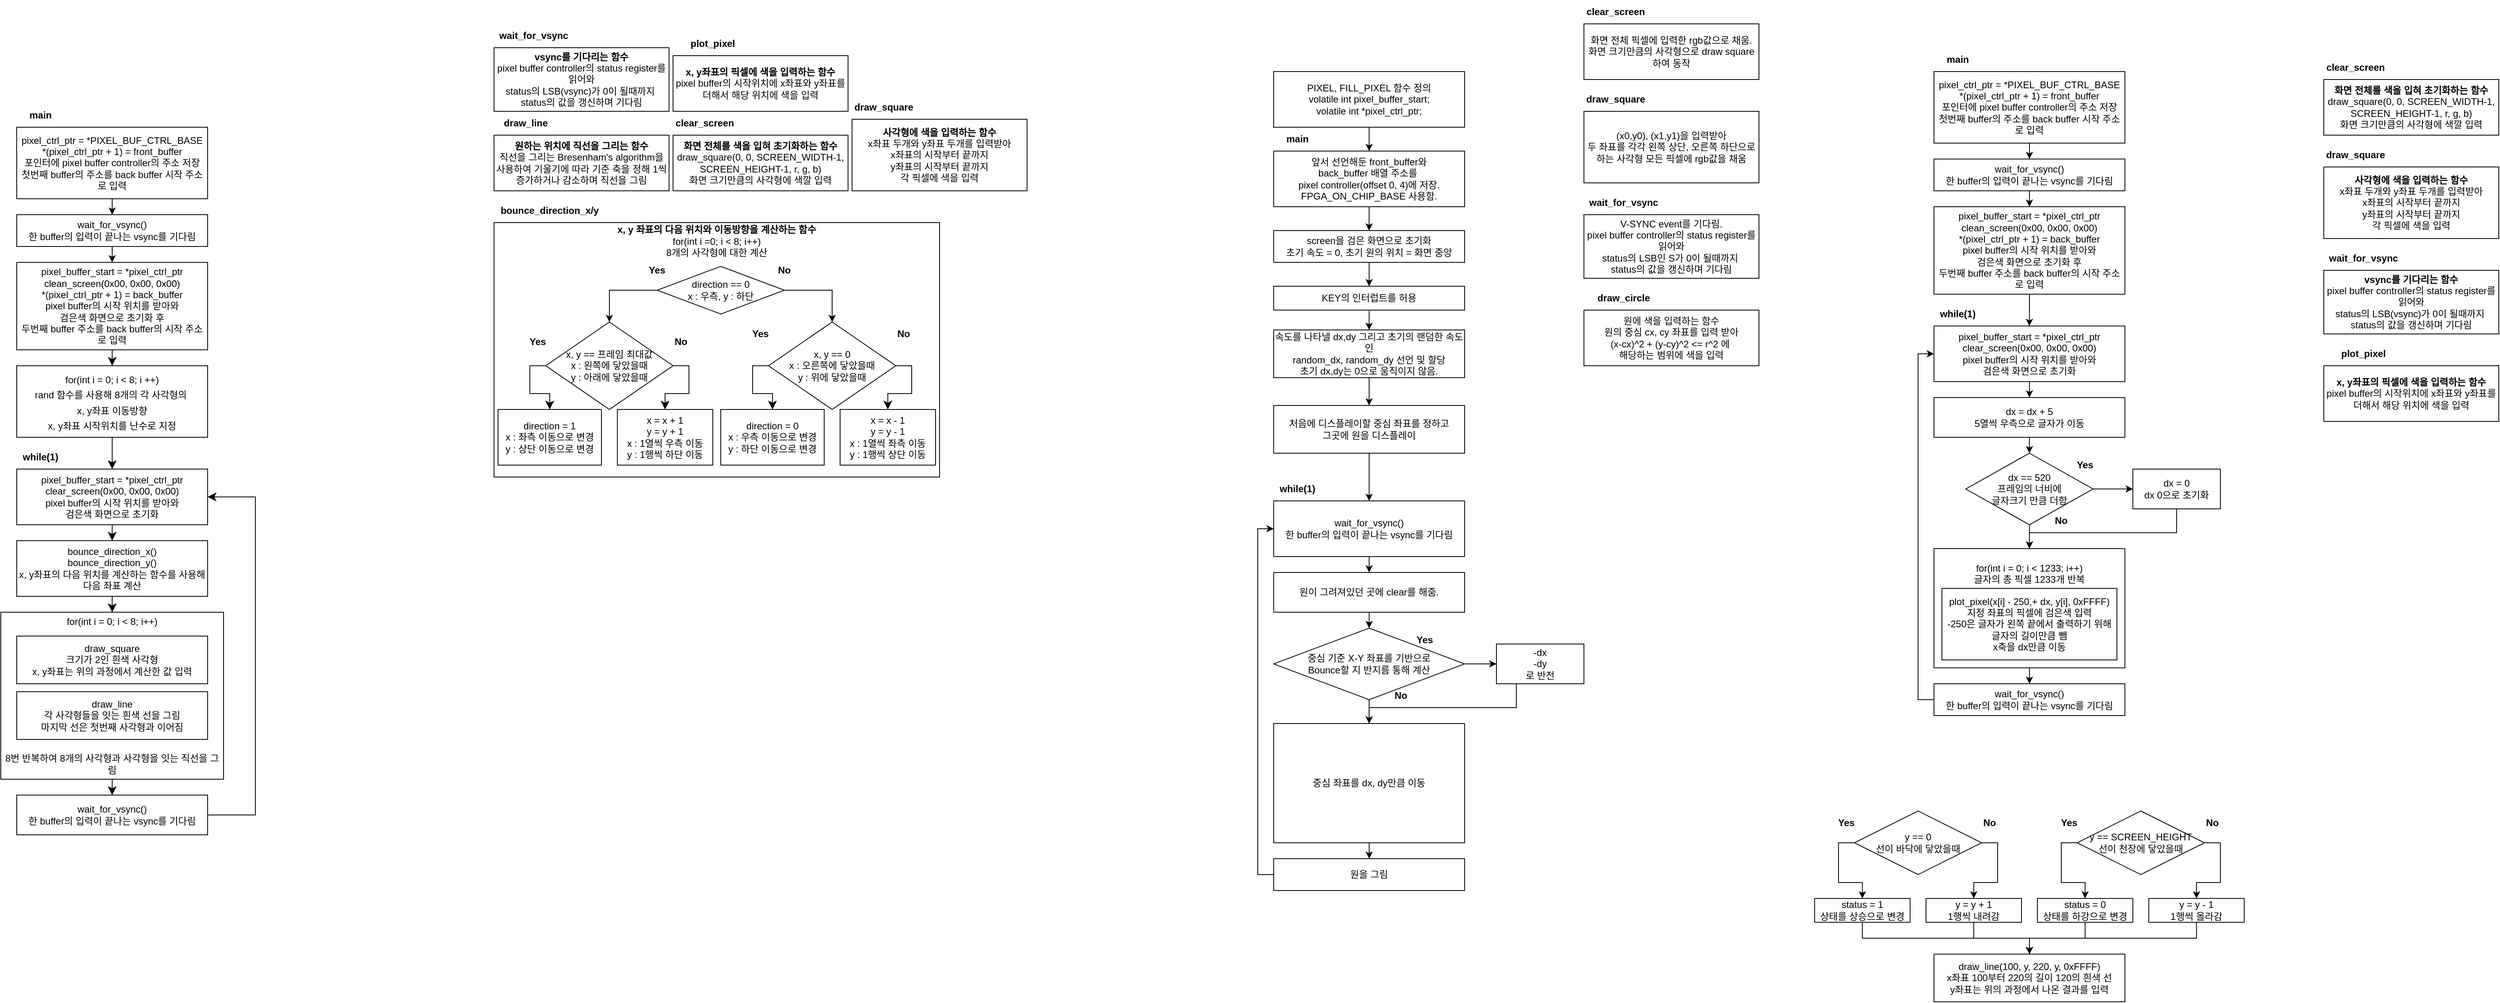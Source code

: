 <mxfile version="24.8.2">
  <diagram name="페이지-1" id="Eq7YuwOW7Tf-VBCsC_Ay">
    <mxGraphModel dx="2759" dy="1718" grid="1" gridSize="10" guides="1" tooltips="1" connect="1" arrows="1" fold="1" page="1" pageScale="1" pageWidth="827" pageHeight="1169" math="0" shadow="0">
      <root>
        <mxCell id="0" />
        <mxCell id="1" parent="0" />
        <mxCell id="tzvYg6URVx5uAKnSjCbO-2" style="edgeStyle=orthogonalEdgeStyle;rounded=0;orthogonalLoop=1;jettySize=auto;html=1;exitX=0.5;exitY=1;exitDx=0;exitDy=0;entryX=0.5;entryY=0;entryDx=0;entryDy=0;" edge="1" parent="1" source="tzvYg6URVx5uAKnSjCbO-3" target="tzvYg6URVx5uAKnSjCbO-6">
          <mxGeometry relative="1" as="geometry" />
        </mxCell>
        <mxCell id="tzvYg6URVx5uAKnSjCbO-3" value="pixel_ctrl_ptr = *PIXEL_BUF_CTRL_BASE&lt;br&gt;*(pixel_ctrl_ptr + 1) = front_buffer&lt;br&gt;포인터에 pixel buffer controller의 주소 저장&lt;br&gt;첫번째 buffer의 주소를 back buffer 시작 주소로 입력" style="rounded=0;whiteSpace=wrap;html=1;" vertex="1" parent="1">
          <mxGeometry x="830" y="80" width="240" height="90" as="geometry" />
        </mxCell>
        <mxCell id="tzvYg6URVx5uAKnSjCbO-4" value="&lt;b&gt;main&lt;/b&gt;" style="text;html=1;strokeColor=none;fillColor=none;align=center;verticalAlign=middle;whiteSpace=wrap;rounded=0;" vertex="1" parent="1">
          <mxGeometry x="830" y="50" width="60" height="30" as="geometry" />
        </mxCell>
        <mxCell id="tzvYg6URVx5uAKnSjCbO-5" style="edgeStyle=orthogonalEdgeStyle;rounded=0;orthogonalLoop=1;jettySize=auto;html=1;exitX=0.5;exitY=1;exitDx=0;exitDy=0;entryX=0.5;entryY=0;entryDx=0;entryDy=0;" edge="1" parent="1" source="tzvYg6URVx5uAKnSjCbO-6" target="tzvYg6URVx5uAKnSjCbO-8">
          <mxGeometry relative="1" as="geometry" />
        </mxCell>
        <mxCell id="tzvYg6URVx5uAKnSjCbO-6" value="wait_for_vsync()&lt;br&gt;한 buffer의 입력이 끝나는 vsync를 기다림" style="rounded=0;whiteSpace=wrap;html=1;" vertex="1" parent="1">
          <mxGeometry x="830" y="190" width="240" height="40" as="geometry" />
        </mxCell>
        <mxCell id="tzvYg6URVx5uAKnSjCbO-7" style="edgeStyle=orthogonalEdgeStyle;rounded=0;orthogonalLoop=1;jettySize=auto;html=1;exitX=0.5;exitY=1;exitDx=0;exitDy=0;entryX=0.5;entryY=0;entryDx=0;entryDy=0;" edge="1" parent="1" source="tzvYg6URVx5uAKnSjCbO-8" target="tzvYg6URVx5uAKnSjCbO-10">
          <mxGeometry relative="1" as="geometry" />
        </mxCell>
        <mxCell id="tzvYg6URVx5uAKnSjCbO-8" value="pixel_buffer_start = *pixel_ctrl_ptr&lt;br&gt;clean_screen(0x00, 0x00, 0x00)&lt;br&gt;*(pixel_ctrl_ptr + 1) = back_buffer&lt;br&gt;pixel buffer의 시작 위치를 받아와&lt;br&gt;검은색 화면으로 초기화 후&lt;br&gt;두번째 buffer 주소를 back buffer의 시작 주소로 입력" style="rounded=0;whiteSpace=wrap;html=1;" vertex="1" parent="1">
          <mxGeometry x="830" y="250" width="240" height="110" as="geometry" />
        </mxCell>
        <mxCell id="tzvYg6URVx5uAKnSjCbO-9" style="edgeStyle=orthogonalEdgeStyle;rounded=0;orthogonalLoop=1;jettySize=auto;html=1;exitX=0.5;exitY=1;exitDx=0;exitDy=0;entryX=0.5;entryY=0;entryDx=0;entryDy=0;" edge="1" parent="1" source="tzvYg6URVx5uAKnSjCbO-10" target="tzvYg6URVx5uAKnSjCbO-37">
          <mxGeometry relative="1" as="geometry" />
        </mxCell>
        <mxCell id="tzvYg6URVx5uAKnSjCbO-10" value="pixel_buffer_start = *pixel_ctrl_ptr&lt;br&gt;clear_screen(0x00, 0x00, 0x00)&lt;br&gt;pixel buffer의 시작 위치를 받아와&lt;br&gt;검은색 화면으로 초기화" style="rounded=0;whiteSpace=wrap;html=1;" vertex="1" parent="1">
          <mxGeometry x="830" y="400" width="240" height="70" as="geometry" />
        </mxCell>
        <mxCell id="tzvYg6URVx5uAKnSjCbO-11" value="&lt;b&gt;while(1)&lt;/b&gt;" style="text;html=1;strokeColor=none;fillColor=none;align=center;verticalAlign=middle;whiteSpace=wrap;rounded=0;" vertex="1" parent="1">
          <mxGeometry x="830" y="370" width="60" height="30" as="geometry" />
        </mxCell>
        <mxCell id="tzvYg6URVx5uAKnSjCbO-12" style="edgeStyle=orthogonalEdgeStyle;rounded=0;orthogonalLoop=1;jettySize=auto;html=1;exitX=0.5;exitY=1;exitDx=0;exitDy=0;entryX=0.5;entryY=0;entryDx=0;entryDy=0;" edge="1" parent="1" source="tzvYg6URVx5uAKnSjCbO-14" target="tzvYg6URVx5uAKnSjCbO-39">
          <mxGeometry relative="1" as="geometry" />
        </mxCell>
        <mxCell id="tzvYg6URVx5uAKnSjCbO-13" style="edgeStyle=orthogonalEdgeStyle;rounded=0;orthogonalLoop=1;jettySize=auto;html=1;exitX=1;exitY=0.5;exitDx=0;exitDy=0;entryX=0;entryY=0.5;entryDx=0;entryDy=0;" edge="1" parent="1" source="tzvYg6URVx5uAKnSjCbO-14" target="tzvYg6URVx5uAKnSjCbO-41">
          <mxGeometry relative="1" as="geometry" />
        </mxCell>
        <mxCell id="tzvYg6URVx5uAKnSjCbO-14" value="dx == 520&lt;br&gt;프레임의 너비에&lt;br&gt;글자크기 만큼 더함" style="rhombus;whiteSpace=wrap;html=1;" vertex="1" parent="1">
          <mxGeometry x="870" y="560" width="160" height="90" as="geometry" />
        </mxCell>
        <mxCell id="tzvYg6URVx5uAKnSjCbO-15" style="edgeStyle=orthogonalEdgeStyle;rounded=0;orthogonalLoop=1;jettySize=auto;html=1;exitX=0;exitY=0.5;exitDx=0;exitDy=0;entryX=0.5;entryY=0;entryDx=0;entryDy=0;" edge="1" parent="1" source="tzvYg6URVx5uAKnSjCbO-17" target="tzvYg6URVx5uAKnSjCbO-19">
          <mxGeometry relative="1" as="geometry">
            <Array as="points">
              <mxPoint x="990" y="1050" />
              <mxPoint x="990" y="1100" />
              <mxPoint x="1020" y="1100" />
            </Array>
          </mxGeometry>
        </mxCell>
        <mxCell id="tzvYg6URVx5uAKnSjCbO-16" style="edgeStyle=orthogonalEdgeStyle;rounded=0;orthogonalLoop=1;jettySize=auto;html=1;exitX=1;exitY=0.5;exitDx=0;exitDy=0;entryX=0.5;entryY=0;entryDx=0;entryDy=0;" edge="1" parent="1" source="tzvYg6URVx5uAKnSjCbO-17" target="tzvYg6URVx5uAKnSjCbO-21">
          <mxGeometry relative="1" as="geometry">
            <Array as="points">
              <mxPoint x="1190" y="1050" />
              <mxPoint x="1190" y="1100" />
              <mxPoint x="1160" y="1100" />
            </Array>
          </mxGeometry>
        </mxCell>
        <mxCell id="tzvYg6URVx5uAKnSjCbO-17" value="y == SCREEN_HEIGHT&lt;br&gt;선이 천장에 닿았을때" style="rhombus;whiteSpace=wrap;html=1;" vertex="1" parent="1">
          <mxGeometry x="1010" y="1010" width="160" height="80" as="geometry" />
        </mxCell>
        <mxCell id="tzvYg6URVx5uAKnSjCbO-18" style="edgeStyle=orthogonalEdgeStyle;rounded=0;orthogonalLoop=1;jettySize=auto;html=1;exitX=0.5;exitY=1;exitDx=0;exitDy=0;entryX=0.5;entryY=0;entryDx=0;entryDy=0;" edge="1" parent="1" source="tzvYg6URVx5uAKnSjCbO-19" target="tzvYg6URVx5uAKnSjCbO-35">
          <mxGeometry relative="1" as="geometry" />
        </mxCell>
        <mxCell id="tzvYg6URVx5uAKnSjCbO-19" value="status = 0&lt;br&gt;상태를 하강으로 변경" style="rounded=0;whiteSpace=wrap;html=1;" vertex="1" parent="1">
          <mxGeometry x="960" y="1120" width="120" height="30" as="geometry" />
        </mxCell>
        <mxCell id="tzvYg6URVx5uAKnSjCbO-20" style="edgeStyle=orthogonalEdgeStyle;rounded=0;orthogonalLoop=1;jettySize=auto;html=1;exitX=0.5;exitY=1;exitDx=0;exitDy=0;entryX=0.5;entryY=0;entryDx=0;entryDy=0;" edge="1" parent="1" source="tzvYg6URVx5uAKnSjCbO-21" target="tzvYg6URVx5uAKnSjCbO-35">
          <mxGeometry relative="1" as="geometry">
            <Array as="points">
              <mxPoint x="1160" y="1170" />
              <mxPoint x="950" y="1170" />
            </Array>
          </mxGeometry>
        </mxCell>
        <mxCell id="tzvYg6URVx5uAKnSjCbO-21" value="y = y - 1&lt;br&gt;1행씩 올라감" style="rounded=0;whiteSpace=wrap;html=1;" vertex="1" parent="1">
          <mxGeometry x="1100" y="1120" width="120" height="30" as="geometry" />
        </mxCell>
        <mxCell id="tzvYg6URVx5uAKnSjCbO-22" value="Yes" style="text;html=1;strokeColor=none;fillColor=none;align=center;verticalAlign=middle;whiteSpace=wrap;rounded=0;fontStyle=1" vertex="1" parent="1">
          <mxGeometry x="970" y="1010" width="60" height="30" as="geometry" />
        </mxCell>
        <mxCell id="tzvYg6URVx5uAKnSjCbO-23" value="No" style="text;html=1;strokeColor=none;fillColor=none;align=center;verticalAlign=middle;whiteSpace=wrap;rounded=0;fontStyle=1" vertex="1" parent="1">
          <mxGeometry x="1150" y="1010" width="60" height="30" as="geometry" />
        </mxCell>
        <mxCell id="tzvYg6URVx5uAKnSjCbO-24" style="edgeStyle=orthogonalEdgeStyle;rounded=0;orthogonalLoop=1;jettySize=auto;html=1;exitX=0;exitY=0.5;exitDx=0;exitDy=0;entryX=0.5;entryY=0;entryDx=0;entryDy=0;" edge="1" parent="1" source="tzvYg6URVx5uAKnSjCbO-26" target="tzvYg6URVx5uAKnSjCbO-28">
          <mxGeometry relative="1" as="geometry">
            <Array as="points">
              <mxPoint x="710" y="1050" />
              <mxPoint x="710" y="1100" />
              <mxPoint x="740" y="1100" />
            </Array>
          </mxGeometry>
        </mxCell>
        <mxCell id="tzvYg6URVx5uAKnSjCbO-25" style="edgeStyle=orthogonalEdgeStyle;rounded=0;orthogonalLoop=1;jettySize=auto;html=1;exitX=1;exitY=0.5;exitDx=0;exitDy=0;entryX=0.5;entryY=0;entryDx=0;entryDy=0;" edge="1" parent="1" source="tzvYg6URVx5uAKnSjCbO-26" target="tzvYg6URVx5uAKnSjCbO-30">
          <mxGeometry relative="1" as="geometry">
            <Array as="points">
              <mxPoint x="910" y="1050" />
              <mxPoint x="910" y="1100" />
              <mxPoint x="880" y="1100" />
            </Array>
          </mxGeometry>
        </mxCell>
        <mxCell id="tzvYg6URVx5uAKnSjCbO-26" value="y == 0&lt;br&gt;선이 바닥에 닿았을때" style="rhombus;whiteSpace=wrap;html=1;" vertex="1" parent="1">
          <mxGeometry x="730" y="1010" width="160" height="80" as="geometry" />
        </mxCell>
        <mxCell id="tzvYg6URVx5uAKnSjCbO-27" style="edgeStyle=orthogonalEdgeStyle;rounded=0;orthogonalLoop=1;jettySize=auto;html=1;exitX=0.5;exitY=1;exitDx=0;exitDy=0;entryX=0.5;entryY=0;entryDx=0;entryDy=0;" edge="1" parent="1" source="tzvYg6URVx5uAKnSjCbO-28" target="tzvYg6URVx5uAKnSjCbO-35">
          <mxGeometry relative="1" as="geometry">
            <Array as="points">
              <mxPoint x="740" y="1170" />
              <mxPoint x="950" y="1170" />
            </Array>
          </mxGeometry>
        </mxCell>
        <mxCell id="tzvYg6URVx5uAKnSjCbO-28" value="status = 1&lt;br&gt;상태를 상승으로 변경" style="rounded=0;whiteSpace=wrap;html=1;" vertex="1" parent="1">
          <mxGeometry x="680" y="1120" width="120" height="30" as="geometry" />
        </mxCell>
        <mxCell id="tzvYg6URVx5uAKnSjCbO-29" style="edgeStyle=orthogonalEdgeStyle;rounded=0;orthogonalLoop=1;jettySize=auto;html=1;exitX=0.5;exitY=1;exitDx=0;exitDy=0;entryX=0.5;entryY=0;entryDx=0;entryDy=0;" edge="1" parent="1" source="tzvYg6URVx5uAKnSjCbO-30" target="tzvYg6URVx5uAKnSjCbO-35">
          <mxGeometry relative="1" as="geometry" />
        </mxCell>
        <mxCell id="tzvYg6URVx5uAKnSjCbO-30" value="y = y + 1&lt;br&gt;1행씩 내려감" style="rounded=0;whiteSpace=wrap;html=1;" vertex="1" parent="1">
          <mxGeometry x="820" y="1120" width="120" height="30" as="geometry" />
        </mxCell>
        <mxCell id="tzvYg6URVx5uAKnSjCbO-31" value="Yes" style="text;html=1;strokeColor=none;fillColor=none;align=center;verticalAlign=middle;whiteSpace=wrap;rounded=0;fontStyle=1" vertex="1" parent="1">
          <mxGeometry x="690" y="1010" width="60" height="30" as="geometry" />
        </mxCell>
        <mxCell id="tzvYg6URVx5uAKnSjCbO-32" value="No" style="text;html=1;strokeColor=none;fillColor=none;align=center;verticalAlign=middle;whiteSpace=wrap;rounded=0;fontStyle=1" vertex="1" parent="1">
          <mxGeometry x="870" y="1010" width="60" height="30" as="geometry" />
        </mxCell>
        <mxCell id="tzvYg6URVx5uAKnSjCbO-33" value="Yes" style="text;html=1;strokeColor=none;fillColor=none;align=center;verticalAlign=middle;whiteSpace=wrap;rounded=0;fontStyle=1" vertex="1" parent="1">
          <mxGeometry x="990" y="560" width="60" height="30" as="geometry" />
        </mxCell>
        <mxCell id="tzvYg6URVx5uAKnSjCbO-34" value="No" style="text;html=1;strokeColor=none;fillColor=none;align=center;verticalAlign=middle;whiteSpace=wrap;rounded=0;fontStyle=1" vertex="1" parent="1">
          <mxGeometry x="960" y="630" width="60" height="30" as="geometry" />
        </mxCell>
        <mxCell id="tzvYg6URVx5uAKnSjCbO-35" value="draw_line(100, y, 220, y, 0xFFFF)&lt;br&gt;x좌표 100부터 220의 길이 120의 흰색 선&lt;br&gt;y좌표는 위의 과정에서 나온 결과를 입력" style="rounded=0;whiteSpace=wrap;html=1;" vertex="1" parent="1">
          <mxGeometry x="830" y="1190" width="240" height="60" as="geometry" />
        </mxCell>
        <mxCell id="tzvYg6URVx5uAKnSjCbO-36" style="edgeStyle=orthogonalEdgeStyle;rounded=0;orthogonalLoop=1;jettySize=auto;html=1;exitX=0.5;exitY=1;exitDx=0;exitDy=0;entryX=0.5;entryY=0;entryDx=0;entryDy=0;" edge="1" parent="1" source="tzvYg6URVx5uAKnSjCbO-37" target="tzvYg6URVx5uAKnSjCbO-14">
          <mxGeometry relative="1" as="geometry" />
        </mxCell>
        <mxCell id="tzvYg6URVx5uAKnSjCbO-37" value="dx = dx + 5&lt;br&gt;5열씩 우측으로 글자가 이동" style="rounded=0;whiteSpace=wrap;html=1;" vertex="1" parent="1">
          <mxGeometry x="830" y="490" width="240" height="50" as="geometry" />
        </mxCell>
        <mxCell id="tzvYg6URVx5uAKnSjCbO-38" style="edgeStyle=orthogonalEdgeStyle;rounded=0;orthogonalLoop=1;jettySize=auto;html=1;exitX=0.5;exitY=1;exitDx=0;exitDy=0;entryX=0.5;entryY=0;entryDx=0;entryDy=0;" edge="1" parent="1" source="tzvYg6URVx5uAKnSjCbO-39" target="tzvYg6URVx5uAKnSjCbO-44">
          <mxGeometry relative="1" as="geometry" />
        </mxCell>
        <mxCell id="tzvYg6URVx5uAKnSjCbO-39" value="for(int i = 0; i &amp;lt; 1233; i++)&lt;br&gt;글자의 총 픽셀 1233개 반복&lt;br&gt;&lt;br&gt;&lt;br&gt;&lt;br&gt;&lt;br&gt;&lt;br&gt;&lt;br&gt;" style="rounded=0;whiteSpace=wrap;html=1;" vertex="1" parent="1">
          <mxGeometry x="830" y="680" width="240" height="150" as="geometry" />
        </mxCell>
        <mxCell id="tzvYg6URVx5uAKnSjCbO-40" value="plot_pixel(x[i] - 250,+ dx, y[i], 0xFFFF)&lt;br&gt;지정 좌표의 픽셀에 검은색 입력&lt;br&gt;-250은 글자가 왼쪽 끝에서 출력하기 위해 글자의 길이만큼 뺌&lt;br&gt;x축을 dx만큼 이동" style="rounded=0;whiteSpace=wrap;html=1;" vertex="1" parent="1">
          <mxGeometry x="840" y="730" width="220" height="90" as="geometry" />
        </mxCell>
        <mxCell id="tzvYg6URVx5uAKnSjCbO-41" value="dx = 0&lt;br&gt;dx 0으로 초기화" style="rounded=0;whiteSpace=wrap;html=1;" vertex="1" parent="1">
          <mxGeometry x="1080" y="580" width="110" height="50" as="geometry" />
        </mxCell>
        <mxCell id="tzvYg6URVx5uAKnSjCbO-42" style="edgeStyle=orthogonalEdgeStyle;rounded=0;orthogonalLoop=1;jettySize=auto;html=1;exitX=0.5;exitY=1;exitDx=0;exitDy=0;entryX=0.5;entryY=0;entryDx=0;entryDy=0;" edge="1" parent="1" source="tzvYg6URVx5uAKnSjCbO-41" target="tzvYg6URVx5uAKnSjCbO-39">
          <mxGeometry relative="1" as="geometry">
            <Array as="points">
              <mxPoint x="1135" y="660" />
              <mxPoint x="950" y="660" />
            </Array>
          </mxGeometry>
        </mxCell>
        <mxCell id="tzvYg6URVx5uAKnSjCbO-43" style="edgeStyle=orthogonalEdgeStyle;rounded=0;orthogonalLoop=1;jettySize=auto;html=1;exitX=0;exitY=0.5;exitDx=0;exitDy=0;entryX=0;entryY=0.5;entryDx=0;entryDy=0;" edge="1" parent="1" source="tzvYg6URVx5uAKnSjCbO-44" target="tzvYg6URVx5uAKnSjCbO-10">
          <mxGeometry relative="1" as="geometry" />
        </mxCell>
        <mxCell id="tzvYg6URVx5uAKnSjCbO-44" value="wait_for_vsync()&lt;br&gt;한 buffer의 입력이 끝나는 vsync를 기다림" style="rounded=0;whiteSpace=wrap;html=1;" vertex="1" parent="1">
          <mxGeometry x="830" y="850" width="240" height="40" as="geometry" />
        </mxCell>
        <mxCell id="tzvYg6URVx5uAKnSjCbO-45" value="&lt;b&gt;화면 전체를 색을 입혀 초기화하는 함수&lt;/b&gt;&lt;br&gt;draw_square(0, 0, SCREEN_WIDTH-1, SCREEN_HEIGHT-1, r, g, b)&lt;br&gt;화면 크기만큼의 사각형에 색깔 입력" style="rounded=0;whiteSpace=wrap;html=1;" vertex="1" parent="1">
          <mxGeometry x="1320" y="90" width="220" height="70" as="geometry" />
        </mxCell>
        <mxCell id="tzvYg6URVx5uAKnSjCbO-46" value="&lt;b&gt;clear_screen&lt;/b&gt;" style="text;html=1;strokeColor=none;fillColor=none;align=center;verticalAlign=middle;whiteSpace=wrap;rounded=0;" vertex="1" parent="1">
          <mxGeometry x="1320" y="60" width="80" height="30" as="geometry" />
        </mxCell>
        <mxCell id="tzvYg6URVx5uAKnSjCbO-47" value="&lt;b&gt;사각형에 색을 입력하는 함수&lt;/b&gt;&lt;br&gt;x좌표 두개와 y좌표 두개를 입력받아&lt;br&gt;x좌표의 시작부터 끝까지&lt;br&gt;y좌표의 시작부터 끝까지&lt;br&gt;각 픽셀에 색을 입력" style="rounded=0;whiteSpace=wrap;html=1;" vertex="1" parent="1">
          <mxGeometry x="1320" y="200" width="220" height="90" as="geometry" />
        </mxCell>
        <mxCell id="tzvYg6URVx5uAKnSjCbO-48" value="&lt;b&gt;draw_square&lt;/b&gt;" style="text;html=1;strokeColor=none;fillColor=none;align=center;verticalAlign=middle;whiteSpace=wrap;rounded=0;" vertex="1" parent="1">
          <mxGeometry x="1320" y="170" width="80" height="30" as="geometry" />
        </mxCell>
        <mxCell id="tzvYg6URVx5uAKnSjCbO-49" value="&lt;b&gt;vsync를 기다리는 함수&lt;/b&gt;&lt;br&gt;pixel buffer controller의 status register를 읽어와&lt;br&gt;status의 LSB(vsync)가 0이 될때까지&amp;nbsp;&lt;br&gt;status의 값을 갱신하며 기다림" style="rounded=0;whiteSpace=wrap;html=1;" vertex="1" parent="1">
          <mxGeometry x="1320" y="330" width="220" height="80" as="geometry" />
        </mxCell>
        <mxCell id="tzvYg6URVx5uAKnSjCbO-50" value="&lt;b&gt;wait_for_vsync&lt;/b&gt;" style="text;html=1;strokeColor=none;fillColor=none;align=center;verticalAlign=middle;whiteSpace=wrap;rounded=0;" vertex="1" parent="1">
          <mxGeometry x="1320" y="300" width="100" height="30" as="geometry" />
        </mxCell>
        <mxCell id="tzvYg6URVx5uAKnSjCbO-51" value="&lt;b&gt;x, y좌표의 픽셀에 색을 입력하는 함수&lt;/b&gt;&lt;br&gt;pixel buffer의 시작위치에 x좌표와 y좌표를 더해서 해당 위치에 색을 입력" style="rounded=0;whiteSpace=wrap;html=1;" vertex="1" parent="1">
          <mxGeometry x="1320" y="450" width="220" height="70" as="geometry" />
        </mxCell>
        <mxCell id="tzvYg6URVx5uAKnSjCbO-52" value="&lt;b&gt;plot_pixel&lt;/b&gt;" style="text;html=1;strokeColor=none;fillColor=none;align=center;verticalAlign=middle;whiteSpace=wrap;rounded=0;" vertex="1" parent="1">
          <mxGeometry x="1320" y="420" width="100" height="30" as="geometry" />
        </mxCell>
        <mxCell id="tzvYg6URVx5uAKnSjCbO-53" style="edgeStyle=orthogonalEdgeStyle;rounded=0;orthogonalLoop=1;jettySize=auto;html=1;exitX=0.5;exitY=1;exitDx=0;exitDy=0;entryX=0.5;entryY=0;entryDx=0;entryDy=0;" edge="1" parent="1" source="tzvYg6URVx5uAKnSjCbO-54" target="tzvYg6URVx5uAKnSjCbO-57">
          <mxGeometry relative="1" as="geometry" />
        </mxCell>
        <mxCell id="tzvYg6URVx5uAKnSjCbO-54" value="pixel_ctrl_ptr = *PIXEL_BUF_CTRL_BASE&lt;br&gt;*(pixel_ctrl_ptr + 1) = front_buffer&lt;br&gt;포인터에 pixel buffer controller의 주소 저장&lt;br&gt;첫번째 buffer의 주소를 back buffer 시작 주소로 입력" style="rounded=0;whiteSpace=wrap;html=1;" vertex="1" parent="1">
          <mxGeometry x="-1580" y="150" width="240" height="90" as="geometry" />
        </mxCell>
        <mxCell id="tzvYg6URVx5uAKnSjCbO-55" value="&lt;b&gt;main&lt;/b&gt;" style="text;html=1;strokeColor=none;fillColor=none;align=center;verticalAlign=middle;whiteSpace=wrap;rounded=0;" vertex="1" parent="1">
          <mxGeometry x="-1580" y="120" width="60" height="30" as="geometry" />
        </mxCell>
        <mxCell id="tzvYg6URVx5uAKnSjCbO-56" style="edgeStyle=orthogonalEdgeStyle;rounded=0;orthogonalLoop=1;jettySize=auto;html=1;exitX=0.5;exitY=1;exitDx=0;exitDy=0;entryX=0.5;entryY=0;entryDx=0;entryDy=0;" edge="1" parent="1" source="tzvYg6URVx5uAKnSjCbO-57" target="tzvYg6URVx5uAKnSjCbO-59">
          <mxGeometry relative="1" as="geometry" />
        </mxCell>
        <mxCell id="tzvYg6URVx5uAKnSjCbO-57" value="wait_for_vsync()&lt;br&gt;한 buffer의 입력이 끝나는 vsync를 기다림" style="rounded=0;whiteSpace=wrap;html=1;" vertex="1" parent="1">
          <mxGeometry x="-1580" y="260" width="240" height="40" as="geometry" />
        </mxCell>
        <mxCell id="tzvYg6URVx5uAKnSjCbO-58" style="edgeStyle=none;curved=1;rounded=0;orthogonalLoop=1;jettySize=auto;html=1;exitX=0.5;exitY=1;exitDx=0;exitDy=0;entryX=0.5;entryY=0;entryDx=0;entryDy=0;fontSize=12;startSize=8;endSize=8;" edge="1" parent="1" source="tzvYg6URVx5uAKnSjCbO-59" target="tzvYg6URVx5uAKnSjCbO-74">
          <mxGeometry relative="1" as="geometry" />
        </mxCell>
        <mxCell id="tzvYg6URVx5uAKnSjCbO-59" value="pixel_buffer_start = *pixel_ctrl_ptr&lt;br&gt;clean_screen(0x00, 0x00, 0x00)&lt;br&gt;*(pixel_ctrl_ptr + 1) = back_buffer&lt;br&gt;pixel buffer의 시작 위치를 받아와&lt;br&gt;검은색 화면으로 초기화 후&lt;br&gt;두번째 buffer 주소를 back buffer의 시작 주소로 입력" style="rounded=0;whiteSpace=wrap;html=1;" vertex="1" parent="1">
          <mxGeometry x="-1580" y="320" width="240" height="110" as="geometry" />
        </mxCell>
        <mxCell id="tzvYg6URVx5uAKnSjCbO-60" style="edgeStyle=none;curved=1;rounded=0;orthogonalLoop=1;jettySize=auto;html=1;exitX=0.5;exitY=1;exitDx=0;exitDy=0;entryX=0.5;entryY=0;entryDx=0;entryDy=0;fontSize=12;startSize=8;endSize=8;" edge="1" parent="1" source="tzvYg6URVx5uAKnSjCbO-61" target="tzvYg6URVx5uAKnSjCbO-76">
          <mxGeometry relative="1" as="geometry" />
        </mxCell>
        <mxCell id="tzvYg6URVx5uAKnSjCbO-61" value="pixel_buffer_start = *pixel_ctrl_ptr&lt;br&gt;clear_screen(0x00, 0x00, 0x00)&lt;br&gt;pixel buffer의 시작 위치를 받아와&lt;br&gt;검은색 화면으로 초기화" style="rounded=0;whiteSpace=wrap;html=1;" vertex="1" parent="1">
          <mxGeometry x="-1580" y="580" width="240" height="70" as="geometry" />
        </mxCell>
        <mxCell id="tzvYg6URVx5uAKnSjCbO-62" value="&lt;b&gt;while(1)&lt;/b&gt;" style="text;html=1;strokeColor=none;fillColor=none;align=center;verticalAlign=middle;whiteSpace=wrap;rounded=0;" vertex="1" parent="1">
          <mxGeometry x="-1580" y="550" width="60" height="30" as="geometry" />
        </mxCell>
        <mxCell id="tzvYg6URVx5uAKnSjCbO-63" value="&lt;b&gt;화면 전체를 색을 입혀 초기화하는 함수&lt;/b&gt;&lt;br&gt;draw_square(0, 0, SCREEN_WIDTH-1, SCREEN_HEIGHT-1, r, g, b)&lt;br&gt;화면 크기만큼의 사각형에 색깔 입력" style="rounded=0;whiteSpace=wrap;html=1;" vertex="1" parent="1">
          <mxGeometry x="-755" y="160" width="220" height="70" as="geometry" />
        </mxCell>
        <mxCell id="tzvYg6URVx5uAKnSjCbO-64" value="&lt;b&gt;clear_screen&lt;/b&gt;" style="text;html=1;strokeColor=none;fillColor=none;align=center;verticalAlign=middle;whiteSpace=wrap;rounded=0;" vertex="1" parent="1">
          <mxGeometry x="-755" y="130" width="80" height="30" as="geometry" />
        </mxCell>
        <mxCell id="tzvYg6URVx5uAKnSjCbO-65" value="&lt;b&gt;사각형에 색을 입력하는 함수&lt;/b&gt;&lt;br&gt;x좌표 두개와 y좌표 두개를 입력받아&lt;br&gt;x좌표의 시작부터 끝까지&lt;br&gt;y좌표의 시작부터 끝까지&lt;br&gt;각 픽셀에 색을 입력" style="rounded=0;whiteSpace=wrap;html=1;" vertex="1" parent="1">
          <mxGeometry x="-530" y="140" width="220" height="90" as="geometry" />
        </mxCell>
        <mxCell id="tzvYg6URVx5uAKnSjCbO-66" value="&lt;b&gt;draw_square&lt;/b&gt;" style="text;html=1;strokeColor=none;fillColor=none;align=center;verticalAlign=middle;whiteSpace=wrap;rounded=0;" vertex="1" parent="1">
          <mxGeometry x="-530" y="110" width="80" height="30" as="geometry" />
        </mxCell>
        <mxCell id="tzvYg6URVx5uAKnSjCbO-67" value="&lt;b&gt;vsync를 기다리는 함수&lt;/b&gt;&lt;br&gt;pixel buffer controller의 status register를 읽어와&lt;br&gt;status의 LSB(vsync)가 0이 될때까지&amp;nbsp;&lt;br&gt;status의 값을 갱신하며 기다림" style="rounded=0;whiteSpace=wrap;html=1;" vertex="1" parent="1">
          <mxGeometry x="-980" y="50" width="220" height="80" as="geometry" />
        </mxCell>
        <mxCell id="tzvYg6URVx5uAKnSjCbO-68" value="&lt;b&gt;wait_for_vsync&lt;/b&gt;" style="text;html=1;strokeColor=none;fillColor=none;align=center;verticalAlign=middle;whiteSpace=wrap;rounded=0;" vertex="1" parent="1">
          <mxGeometry x="-980" y="20" width="100" height="30" as="geometry" />
        </mxCell>
        <mxCell id="tzvYg6URVx5uAKnSjCbO-69" value="&lt;b&gt;x, y좌표의 픽셀에 색을 입력하는 함수&lt;/b&gt;&lt;br&gt;pixel buffer의 시작위치에 x좌표와 y좌표를 더해서 해당 위치에 색을 입력" style="rounded=0;whiteSpace=wrap;html=1;" vertex="1" parent="1">
          <mxGeometry x="-755" y="60" width="220" height="70" as="geometry" />
        </mxCell>
        <mxCell id="tzvYg6URVx5uAKnSjCbO-70" value="&lt;b&gt;plot_pixel&lt;/b&gt;" style="text;html=1;strokeColor=none;fillColor=none;align=center;verticalAlign=middle;whiteSpace=wrap;rounded=0;" vertex="1" parent="1">
          <mxGeometry x="-755" y="30" width="100" height="30" as="geometry" />
        </mxCell>
        <mxCell id="tzvYg6URVx5uAKnSjCbO-71" value="&lt;b&gt;원하는 위치에 직선을 그리는 함수&lt;/b&gt;&lt;br&gt;직선을 그리는 Bresenham&#39;s algorithm을&lt;br&gt;사용하여 기울기에 따라 기준 축을 정해 1씩 증가하거나 감소하며 직선을 그림" style="rounded=0;whiteSpace=wrap;html=1;" vertex="1" parent="1">
          <mxGeometry x="-980" y="160" width="220" height="70" as="geometry" />
        </mxCell>
        <mxCell id="tzvYg6URVx5uAKnSjCbO-72" value="&lt;b&gt;draw_line&lt;/b&gt;" style="text;html=1;strokeColor=none;fillColor=none;align=center;verticalAlign=middle;whiteSpace=wrap;rounded=0;" vertex="1" parent="1">
          <mxGeometry x="-980" y="130" width="80" height="30" as="geometry" />
        </mxCell>
        <mxCell id="tzvYg6URVx5uAKnSjCbO-73" style="edgeStyle=none;curved=1;rounded=0;orthogonalLoop=1;jettySize=auto;html=1;exitX=0.5;exitY=1;exitDx=0;exitDy=0;entryX=0.5;entryY=0;entryDx=0;entryDy=0;fontSize=12;startSize=8;endSize=8;" edge="1" parent="1" source="tzvYg6URVx5uAKnSjCbO-74" target="tzvYg6URVx5uAKnSjCbO-61">
          <mxGeometry relative="1" as="geometry" />
        </mxCell>
        <mxCell id="tzvYg6URVx5uAKnSjCbO-74" value="&lt;font style=&quot;font-size: 12px;&quot;&gt;for(int i = 0; i &amp;lt; 8; i ++)&lt;br&gt;rand 함수를 사용해 8개의 각 사각형의&amp;nbsp;&lt;br&gt;x, y좌표 이동방향&lt;br&gt;x, y좌표 시작위치를 난수로 지정&lt;br&gt;&lt;/font&gt;" style="rounded=0;whiteSpace=wrap;html=1;fontSize=16;" vertex="1" parent="1">
          <mxGeometry x="-1580" y="450" width="240" height="90" as="geometry" />
        </mxCell>
        <mxCell id="tzvYg6URVx5uAKnSjCbO-75" style="edgeStyle=none;curved=1;rounded=0;orthogonalLoop=1;jettySize=auto;html=1;exitX=0.5;exitY=1;exitDx=0;exitDy=0;entryX=0.5;entryY=0;entryDx=0;entryDy=0;fontSize=12;startSize=8;endSize=8;" edge="1" parent="1" source="tzvYg6URVx5uAKnSjCbO-76" target="tzvYg6URVx5uAKnSjCbO-78">
          <mxGeometry relative="1" as="geometry" />
        </mxCell>
        <mxCell id="tzvYg6URVx5uAKnSjCbO-76" value="bounce_direction_x()&lt;br&gt;bounce_direction_y()&lt;br&gt;x, y좌표의 다음 위치를 계산하는 함수를 사용해 다음 좌표 계산" style="rounded=0;whiteSpace=wrap;html=1;" vertex="1" parent="1">
          <mxGeometry x="-1580" y="670" width="240" height="70" as="geometry" />
        </mxCell>
        <mxCell id="tzvYg6URVx5uAKnSjCbO-77" style="edgeStyle=none;curved=1;rounded=0;orthogonalLoop=1;jettySize=auto;html=1;exitX=0.5;exitY=1;exitDx=0;exitDy=0;entryX=0.5;entryY=0;entryDx=0;entryDy=0;fontSize=12;startSize=8;endSize=8;" edge="1" parent="1" source="tzvYg6URVx5uAKnSjCbO-78" target="tzvYg6URVx5uAKnSjCbO-82">
          <mxGeometry relative="1" as="geometry" />
        </mxCell>
        <mxCell id="tzvYg6URVx5uAKnSjCbO-78" value="for(int i = 0; i &amp;lt; 8; i++)&lt;br&gt;&lt;br&gt;&lt;br&gt;&lt;br&gt;&lt;br&gt;&lt;br&gt;&lt;br&gt;&lt;br&gt;&lt;br&gt;&lt;br&gt;&lt;br&gt;&lt;br&gt;8번 반복하여 8개의 사각형과 사각형을 잇는 직선을 그림" style="rounded=0;whiteSpace=wrap;html=1;" vertex="1" parent="1">
          <mxGeometry x="-1600" y="760" width="280" height="210" as="geometry" />
        </mxCell>
        <mxCell id="tzvYg6URVx5uAKnSjCbO-79" value="draw_square&lt;br&gt;크기가 2인 흰색 사각형&lt;br&gt;x, y좌표는 위의 과정에서 계산한 값 입력" style="rounded=0;whiteSpace=wrap;html=1;" vertex="1" parent="1">
          <mxGeometry x="-1580" y="790" width="240" height="60" as="geometry" />
        </mxCell>
        <mxCell id="tzvYg6URVx5uAKnSjCbO-80" value="draw_line&lt;br&gt;각 사각형들을 잇는 흰색 선을 그림&lt;br&gt;마지막 선은 첫번째 사각형과 이어짐" style="rounded=0;whiteSpace=wrap;html=1;" vertex="1" parent="1">
          <mxGeometry x="-1580" y="860" width="240" height="60" as="geometry" />
        </mxCell>
        <mxCell id="tzvYg6URVx5uAKnSjCbO-81" style="edgeStyle=none;rounded=0;orthogonalLoop=1;jettySize=auto;html=1;exitX=1;exitY=0.5;exitDx=0;exitDy=0;entryX=1;entryY=0.5;entryDx=0;entryDy=0;fontSize=12;startSize=8;endSize=8;" edge="1" parent="1" source="tzvYg6URVx5uAKnSjCbO-82" target="tzvYg6URVx5uAKnSjCbO-61">
          <mxGeometry relative="1" as="geometry">
            <Array as="points">
              <mxPoint x="-1280" y="1015" />
              <mxPoint x="-1280" y="615" />
            </Array>
          </mxGeometry>
        </mxCell>
        <mxCell id="tzvYg6URVx5uAKnSjCbO-82" value="wait_for_vsync()&lt;br&gt;한 buffer의 입력이 끝나는 vsync를 기다림" style="rounded=0;whiteSpace=wrap;html=1;" vertex="1" parent="1">
          <mxGeometry x="-1580" y="990" width="240" height="50" as="geometry" />
        </mxCell>
        <mxCell id="tzvYg6URVx5uAKnSjCbO-83" value="&lt;b&gt;x, y 좌표의 다음 위치와 이동방향을 계산하는 함수&lt;/b&gt;&lt;br&gt;for(int i =0; i &amp;lt; 8; i++)&lt;br&gt;8개의 사각형에 대한 계산&lt;br&gt;&lt;br&gt;&lt;br&gt;&lt;br&gt;&lt;br&gt;&lt;br&gt;&lt;br&gt;&lt;br&gt;&lt;br&gt;&lt;br&gt;&lt;br&gt;&lt;br&gt;&lt;br&gt;&lt;br&gt;&lt;br&gt;&lt;br&gt;&lt;br&gt;&lt;br&gt;&lt;br&gt;&lt;br&gt;" style="rounded=0;whiteSpace=wrap;html=1;" vertex="1" parent="1">
          <mxGeometry x="-980" y="270" width="560" height="320" as="geometry" />
        </mxCell>
        <mxCell id="tzvYg6URVx5uAKnSjCbO-84" value="&lt;b&gt;bounce_direction_x/y&lt;/b&gt;" style="text;html=1;strokeColor=none;fillColor=none;align=center;verticalAlign=middle;whiteSpace=wrap;rounded=0;" vertex="1" parent="1">
          <mxGeometry x="-980" y="240" width="140" height="30" as="geometry" />
        </mxCell>
        <mxCell id="tzvYg6URVx5uAKnSjCbO-85" style="edgeStyle=orthogonalEdgeStyle;rounded=0;orthogonalLoop=1;jettySize=auto;html=1;exitX=0;exitY=0.5;exitDx=0;exitDy=0;entryX=0.5;entryY=0;entryDx=0;entryDy=0;" edge="1" parent="1" source="tzvYg6URVx5uAKnSjCbO-87" target="tzvYg6URVx5uAKnSjCbO-95">
          <mxGeometry relative="1" as="geometry" />
        </mxCell>
        <mxCell id="tzvYg6URVx5uAKnSjCbO-86" style="edgeStyle=orthogonalEdgeStyle;rounded=0;orthogonalLoop=1;jettySize=auto;html=1;exitX=1;exitY=0.5;exitDx=0;exitDy=0;entryX=0.5;entryY=0;entryDx=0;entryDy=0;" edge="1" parent="1" source="tzvYg6URVx5uAKnSjCbO-87" target="tzvYg6URVx5uAKnSjCbO-90">
          <mxGeometry relative="1" as="geometry" />
        </mxCell>
        <mxCell id="tzvYg6URVx5uAKnSjCbO-87" value="direction == 0&lt;br&gt;x : 우측, y : 하단" style="rhombus;whiteSpace=wrap;html=1;" vertex="1" parent="1">
          <mxGeometry x="-775" y="325" width="160" height="60" as="geometry" />
        </mxCell>
        <mxCell id="tzvYg6URVx5uAKnSjCbO-88" style="edgeStyle=orthogonalEdgeStyle;shape=connector;rounded=0;orthogonalLoop=1;jettySize=auto;html=1;exitX=0;exitY=0.5;exitDx=0;exitDy=0;entryX=0.5;entryY=0;entryDx=0;entryDy=0;labelBackgroundColor=default;strokeColor=default;align=center;verticalAlign=middle;fontFamily=Helvetica;fontSize=12;fontColor=default;endArrow=classic;startSize=8;endSize=8;" edge="1" parent="1" source="tzvYg6URVx5uAKnSjCbO-90" target="tzvYg6URVx5uAKnSjCbO-102">
          <mxGeometry relative="1" as="geometry">
            <Array as="points">
              <mxPoint x="-655" y="450" />
              <mxPoint x="-655" y="485" />
              <mxPoint x="-630" y="485" />
            </Array>
          </mxGeometry>
        </mxCell>
        <mxCell id="tzvYg6URVx5uAKnSjCbO-89" style="edgeStyle=orthogonalEdgeStyle;shape=connector;rounded=0;orthogonalLoop=1;jettySize=auto;html=1;exitX=1;exitY=0.5;exitDx=0;exitDy=0;entryX=0.5;entryY=0;entryDx=0;entryDy=0;labelBackgroundColor=default;strokeColor=default;align=center;verticalAlign=middle;fontFamily=Helvetica;fontSize=12;fontColor=default;endArrow=classic;startSize=8;endSize=8;" edge="1" parent="1" source="tzvYg6URVx5uAKnSjCbO-90" target="tzvYg6URVx5uAKnSjCbO-103">
          <mxGeometry relative="1" as="geometry">
            <Array as="points">
              <mxPoint x="-455" y="450" />
              <mxPoint x="-455" y="485" />
              <mxPoint x="-485" y="485" />
            </Array>
          </mxGeometry>
        </mxCell>
        <mxCell id="tzvYg6URVx5uAKnSjCbO-90" value="x, y == 0&lt;br&gt;x : 오른쪽에 닿았을때&lt;br&gt;y : 위에 닿았을때" style="rhombus;whiteSpace=wrap;html=1;" vertex="1" parent="1">
          <mxGeometry x="-635" y="395" width="160" height="110" as="geometry" />
        </mxCell>
        <mxCell id="tzvYg6URVx5uAKnSjCbO-91" value="Yes" style="text;html=1;strokeColor=none;fillColor=none;align=center;verticalAlign=middle;whiteSpace=wrap;rounded=0;fontStyle=1" vertex="1" parent="1">
          <mxGeometry x="-675" y="395" width="60" height="30" as="geometry" />
        </mxCell>
        <mxCell id="tzvYg6URVx5uAKnSjCbO-92" value="No" style="text;html=1;strokeColor=none;fillColor=none;align=center;verticalAlign=middle;whiteSpace=wrap;rounded=0;fontStyle=1" vertex="1" parent="1">
          <mxGeometry x="-495" y="395" width="60" height="30" as="geometry" />
        </mxCell>
        <mxCell id="tzvYg6URVx5uAKnSjCbO-93" style="edgeStyle=orthogonalEdgeStyle;shape=connector;rounded=0;orthogonalLoop=1;jettySize=auto;html=1;exitX=0;exitY=0.5;exitDx=0;exitDy=0;entryX=0.5;entryY=0;entryDx=0;entryDy=0;labelBackgroundColor=default;strokeColor=default;align=center;verticalAlign=middle;fontFamily=Helvetica;fontSize=12;fontColor=default;endArrow=classic;startSize=8;endSize=8;" edge="1" parent="1" source="tzvYg6URVx5uAKnSjCbO-95" target="tzvYg6URVx5uAKnSjCbO-96">
          <mxGeometry relative="1" as="geometry">
            <Array as="points">
              <mxPoint x="-935" y="450" />
              <mxPoint x="-935" y="485" />
              <mxPoint x="-910" y="485" />
            </Array>
          </mxGeometry>
        </mxCell>
        <mxCell id="tzvYg6URVx5uAKnSjCbO-94" style="edgeStyle=orthogonalEdgeStyle;shape=connector;rounded=0;orthogonalLoop=1;jettySize=auto;html=1;exitX=1;exitY=0.5;exitDx=0;exitDy=0;entryX=0.5;entryY=0;entryDx=0;entryDy=0;labelBackgroundColor=default;strokeColor=default;align=center;verticalAlign=middle;fontFamily=Helvetica;fontSize=12;fontColor=default;endArrow=classic;startSize=8;endSize=8;" edge="1" parent="1" source="tzvYg6URVx5uAKnSjCbO-95" target="tzvYg6URVx5uAKnSjCbO-97">
          <mxGeometry relative="1" as="geometry">
            <Array as="points">
              <mxPoint x="-735" y="450" />
              <mxPoint x="-735" y="485" />
              <mxPoint x="-765" y="485" />
            </Array>
          </mxGeometry>
        </mxCell>
        <mxCell id="tzvYg6URVx5uAKnSjCbO-95" value="x, y == 프레임 최대값&lt;br&gt;x : 왼쪽에 닿았을때&lt;br&gt;y : 아래에 닿았을때" style="rhombus;whiteSpace=wrap;html=1;" vertex="1" parent="1">
          <mxGeometry x="-915" y="395" width="160" height="110" as="geometry" />
        </mxCell>
        <mxCell id="tzvYg6URVx5uAKnSjCbO-96" value="direction = 1&lt;br&gt;x : 좌측 이동으로 변경&lt;br&gt;y : 상단 이동으로 변경" style="rounded=0;whiteSpace=wrap;html=1;" vertex="1" parent="1">
          <mxGeometry x="-975" y="505" width="130" height="70" as="geometry" />
        </mxCell>
        <mxCell id="tzvYg6URVx5uAKnSjCbO-97" value="x = x + 1&lt;br&gt;y = y + 1&lt;br&gt;x : 1열씩 우측 이동&lt;br&gt;y : 1행씩 하단 이동" style="rounded=0;whiteSpace=wrap;html=1;" vertex="1" parent="1">
          <mxGeometry x="-825" y="505" width="120" height="70" as="geometry" />
        </mxCell>
        <mxCell id="tzvYg6URVx5uAKnSjCbO-98" value="Yes" style="text;html=1;strokeColor=none;fillColor=none;align=center;verticalAlign=middle;whiteSpace=wrap;rounded=0;fontStyle=1" vertex="1" parent="1">
          <mxGeometry x="-955" y="405" width="60" height="30" as="geometry" />
        </mxCell>
        <mxCell id="tzvYg6URVx5uAKnSjCbO-99" value="No" style="text;html=1;strokeColor=none;fillColor=none;align=center;verticalAlign=middle;whiteSpace=wrap;rounded=0;fontStyle=1" vertex="1" parent="1">
          <mxGeometry x="-775" y="405" width="60" height="30" as="geometry" />
        </mxCell>
        <mxCell id="tzvYg6URVx5uAKnSjCbO-100" value="Yes" style="text;html=1;strokeColor=none;fillColor=none;align=center;verticalAlign=middle;whiteSpace=wrap;rounded=0;fontStyle=1" vertex="1" parent="1">
          <mxGeometry x="-805" y="315" width="60" height="30" as="geometry" />
        </mxCell>
        <mxCell id="tzvYg6URVx5uAKnSjCbO-101" value="No" style="text;html=1;strokeColor=none;fillColor=none;align=center;verticalAlign=middle;whiteSpace=wrap;rounded=0;fontStyle=1" vertex="1" parent="1">
          <mxGeometry x="-645" y="315" width="60" height="30" as="geometry" />
        </mxCell>
        <mxCell id="tzvYg6URVx5uAKnSjCbO-102" value="direction = 0&lt;br&gt;x : 우측 이동으로 변경&lt;br&gt;y : 하단 이동으로 변경" style="rounded=0;whiteSpace=wrap;html=1;" vertex="1" parent="1">
          <mxGeometry x="-695" y="505" width="130" height="70" as="geometry" />
        </mxCell>
        <mxCell id="tzvYg6URVx5uAKnSjCbO-103" value="x = x - 1&lt;br&gt;y = y - 1&lt;br&gt;x : 1열씩 좌측 이동&lt;br&gt;y : 1행씩 상단 이동" style="rounded=0;whiteSpace=wrap;html=1;" vertex="1" parent="1">
          <mxGeometry x="-545" y="505" width="120" height="70" as="geometry" />
        </mxCell>
        <mxCell id="tzvYg6URVx5uAKnSjCbO-104" style="edgeStyle=orthogonalEdgeStyle;rounded=0;orthogonalLoop=1;jettySize=auto;html=1;exitX=0.5;exitY=1;exitDx=0;exitDy=0;entryX=0.5;entryY=0;entryDx=0;entryDy=0;" edge="1" parent="1" source="tzvYg6URVx5uAKnSjCbO-105" target="tzvYg6URVx5uAKnSjCbO-108">
          <mxGeometry relative="1" as="geometry" />
        </mxCell>
        <mxCell id="tzvYg6URVx5uAKnSjCbO-105" value="앞서 선언해둔 front_buffer와 &lt;br&gt;back_buffer 배열 주소를&amp;nbsp;&lt;br&gt;pixel controller(offset 0, 4)에 저장.&lt;div&gt;FPGA_ON_CHIP_BASE 사용함.&lt;/div&gt;" style="rounded=0;whiteSpace=wrap;html=1;" vertex="1" parent="1">
          <mxGeometry y="180" width="240" height="70" as="geometry" />
        </mxCell>
        <mxCell id="tzvYg6URVx5uAKnSjCbO-106" value="&lt;b&gt;main&lt;/b&gt;" style="text;html=1;strokeColor=none;fillColor=none;align=center;verticalAlign=middle;whiteSpace=wrap;rounded=0;" vertex="1" parent="1">
          <mxGeometry y="150" width="60" height="30" as="geometry" />
        </mxCell>
        <mxCell id="tzvYg6URVx5uAKnSjCbO-107" style="edgeStyle=orthogonalEdgeStyle;rounded=0;orthogonalLoop=1;jettySize=auto;html=1;exitX=0.5;exitY=1;exitDx=0;exitDy=0;entryX=0.5;entryY=0;entryDx=0;entryDy=0;" edge="1" parent="1" source="tzvYg6URVx5uAKnSjCbO-108" target="tzvYg6URVx5uAKnSjCbO-109">
          <mxGeometry relative="1" as="geometry" />
        </mxCell>
        <mxCell id="tzvYg6URVx5uAKnSjCbO-108" value="screen을 검은 화면으로 초기화&lt;div&gt;초기 속도 = 0, 초기 원의 위치 = 화면 중앙&lt;/div&gt;" style="rounded=0;whiteSpace=wrap;html=1;" vertex="1" parent="1">
          <mxGeometry y="280" width="240" height="40" as="geometry" />
        </mxCell>
        <mxCell id="tzvYg6URVx5uAKnSjCbO-121" value="" style="edgeStyle=orthogonalEdgeStyle;rounded=0;orthogonalLoop=1;jettySize=auto;html=1;" edge="1" parent="1" source="tzvYg6URVx5uAKnSjCbO-109" target="tzvYg6URVx5uAKnSjCbO-120">
          <mxGeometry relative="1" as="geometry" />
        </mxCell>
        <mxCell id="tzvYg6URVx5uAKnSjCbO-109" value="KEY의 인터럽트를 허용" style="rounded=0;whiteSpace=wrap;html=1;" vertex="1" parent="1">
          <mxGeometry y="350" width="240" height="30" as="geometry" />
        </mxCell>
        <mxCell id="tzvYg6URVx5uAKnSjCbO-111" value="" style="edgeStyle=orthogonalEdgeStyle;rounded=0;orthogonalLoop=1;jettySize=auto;html=1;" edge="1" parent="1" source="tzvYg6URVx5uAKnSjCbO-110" target="tzvYg6URVx5uAKnSjCbO-105">
          <mxGeometry relative="1" as="geometry" />
        </mxCell>
        <mxCell id="tzvYg6URVx5uAKnSjCbO-110" value="PIXEL, FILL_PIXEL 함수 정의&lt;div&gt;volatile int pixel_buffer_start;&lt;/div&gt;&lt;div&gt;volatile int *pixel_ctrl_ptr;&lt;/div&gt;" style="rounded=0;whiteSpace=wrap;html=1;" vertex="1" parent="1">
          <mxGeometry y="80" width="240" height="70" as="geometry" />
        </mxCell>
        <mxCell id="tzvYg6URVx5uAKnSjCbO-112" value="화면 전체 픽셀에 입력한 rgb값으로 채움.&lt;br&gt;화면 크기만큼의 사각형으로 draw square하여&amp;nbsp;동작" style="rounded=0;whiteSpace=wrap;html=1;" vertex="1" parent="1">
          <mxGeometry x="390" y="20" width="220" height="70" as="geometry" />
        </mxCell>
        <mxCell id="tzvYg6URVx5uAKnSjCbO-113" value="&lt;b&gt;clear_screen&lt;/b&gt;" style="text;html=1;strokeColor=none;fillColor=none;align=center;verticalAlign=middle;whiteSpace=wrap;rounded=0;" vertex="1" parent="1">
          <mxGeometry x="390" y="-10" width="80" height="30" as="geometry" />
        </mxCell>
        <mxCell id="tzvYg6URVx5uAKnSjCbO-114" value="(x0,y0), (x1,y1)을 입력받아&lt;br&gt;두 좌표를 각각 왼쪽 상단, 오른쪽 하단으로&lt;br&gt;하는 사각형 모든 픽셀에 rgb값을 채움" style="rounded=0;whiteSpace=wrap;html=1;" vertex="1" parent="1">
          <mxGeometry x="390" y="130" width="220" height="90" as="geometry" />
        </mxCell>
        <mxCell id="tzvYg6URVx5uAKnSjCbO-115" value="&lt;b&gt;draw_square&lt;/b&gt;" style="text;html=1;strokeColor=none;fillColor=none;align=center;verticalAlign=middle;whiteSpace=wrap;rounded=0;" vertex="1" parent="1">
          <mxGeometry x="390" y="100" width="80" height="30" as="geometry" />
        </mxCell>
        <mxCell id="tzvYg6URVx5uAKnSjCbO-116" value="V-SYNC event를 기다림.&lt;br&gt;pixel buffer controller의 status register를 읽어와&lt;br&gt;status의 LSB인 S가 0이 될때까지&amp;nbsp;&lt;br&gt;status의 값을 갱신하며 기다림" style="rounded=0;whiteSpace=wrap;html=1;" vertex="1" parent="1">
          <mxGeometry x="390" y="260" width="220" height="80" as="geometry" />
        </mxCell>
        <mxCell id="tzvYg6URVx5uAKnSjCbO-117" value="&lt;b&gt;wait_for_vsync&lt;/b&gt;" style="text;html=1;strokeColor=none;fillColor=none;align=center;verticalAlign=middle;whiteSpace=wrap;rounded=0;" vertex="1" parent="1">
          <mxGeometry x="390" y="230" width="100" height="30" as="geometry" />
        </mxCell>
        <mxCell id="tzvYg6URVx5uAKnSjCbO-118" value="&lt;div&gt;원에 색을 입력하는 함수&lt;/div&gt;&lt;div&gt;원의 중심 cx, cy 좌표를 입력 받아&lt;/div&gt;&lt;div&gt;(x-cx)^2 + (y-cy)^2 &amp;lt;= r^2 에&amp;nbsp;&lt;/div&gt;&lt;div&gt;해당하는 범위에 색을 입력&lt;/div&gt;" style="rounded=0;whiteSpace=wrap;html=1;" vertex="1" parent="1">
          <mxGeometry x="390" y="380" width="220" height="70" as="geometry" />
        </mxCell>
        <mxCell id="tzvYg6URVx5uAKnSjCbO-119" value="&lt;b&gt;draw_circle&lt;/b&gt;" style="text;html=1;strokeColor=none;fillColor=none;align=center;verticalAlign=middle;whiteSpace=wrap;rounded=0;" vertex="1" parent="1">
          <mxGeometry x="390" y="350" width="100" height="30" as="geometry" />
        </mxCell>
        <mxCell id="tzvYg6URVx5uAKnSjCbO-141" value="" style="edgeStyle=orthogonalEdgeStyle;rounded=0;orthogonalLoop=1;jettySize=auto;html=1;" edge="1" parent="1" source="tzvYg6URVx5uAKnSjCbO-120" target="tzvYg6URVx5uAKnSjCbO-140">
          <mxGeometry relative="1" as="geometry" />
        </mxCell>
        <mxCell id="tzvYg6URVx5uAKnSjCbO-120" value="속도를 나타낼 dx,dy 그리고 초기의 랜덤한 속도인&lt;div&gt;random_dx, random_dy 선언 및 할당&lt;/div&gt;&lt;div&gt;초기 dx,dy는 0으로 움직이지 않음.&lt;/div&gt;" style="whiteSpace=wrap;html=1;rounded=0;" vertex="1" parent="1">
          <mxGeometry y="405" width="240" height="60" as="geometry" />
        </mxCell>
        <mxCell id="tzvYg6URVx5uAKnSjCbO-123" style="edgeStyle=orthogonalEdgeStyle;rounded=0;orthogonalLoop=1;jettySize=auto;html=1;exitX=0.5;exitY=1;exitDx=0;exitDy=0;entryX=0.5;entryY=0;entryDx=0;entryDy=0;" edge="1" parent="1" source="tzvYg6URVx5uAKnSjCbO-124" target="tzvYg6URVx5uAKnSjCbO-132">
          <mxGeometry relative="1" as="geometry" />
        </mxCell>
        <mxCell id="tzvYg6URVx5uAKnSjCbO-124" value="wait_for_vsync()&lt;br&gt;한 buffer의 입력이 끝나는 vsync를 기다림" style="rounded=0;whiteSpace=wrap;html=1;" vertex="1" parent="1">
          <mxGeometry x="0.03" y="620" width="240" height="70" as="geometry" />
        </mxCell>
        <mxCell id="tzvYg6URVx5uAKnSjCbO-125" value="&lt;b&gt;while(1)&lt;/b&gt;" style="text;html=1;strokeColor=none;fillColor=none;align=center;verticalAlign=middle;whiteSpace=wrap;rounded=0;" vertex="1" parent="1">
          <mxGeometry x="0.03" y="590" width="60" height="30" as="geometry" />
        </mxCell>
        <mxCell id="tzvYg6URVx5uAKnSjCbO-126" style="edgeStyle=orthogonalEdgeStyle;rounded=0;orthogonalLoop=1;jettySize=auto;html=1;exitX=0.5;exitY=1;exitDx=0;exitDy=0;entryX=0.5;entryY=0;entryDx=0;entryDy=0;" edge="1" parent="1" source="tzvYg6URVx5uAKnSjCbO-128" target="tzvYg6URVx5uAKnSjCbO-134">
          <mxGeometry relative="1" as="geometry" />
        </mxCell>
        <mxCell id="tzvYg6URVx5uAKnSjCbO-127" style="edgeStyle=orthogonalEdgeStyle;rounded=0;orthogonalLoop=1;jettySize=auto;html=1;exitX=1;exitY=0.5;exitDx=0;exitDy=0;entryX=0;entryY=0.5;entryDx=0;entryDy=0;" edge="1" parent="1" source="tzvYg6URVx5uAKnSjCbO-128" target="tzvYg6URVx5uAKnSjCbO-136">
          <mxGeometry relative="1" as="geometry" />
        </mxCell>
        <mxCell id="tzvYg6URVx5uAKnSjCbO-128" value="중심 기준 X-Y 좌표를 기반으로&lt;div&gt;&lt;div&gt;Bounce할 지 반지름 통해 계산&lt;/div&gt;&lt;/div&gt;" style="rhombus;whiteSpace=wrap;html=1;" vertex="1" parent="1">
          <mxGeometry y="780" width="240" height="90" as="geometry" />
        </mxCell>
        <mxCell id="tzvYg6URVx5uAKnSjCbO-129" value="Yes" style="text;html=1;strokeColor=none;fillColor=none;align=center;verticalAlign=middle;whiteSpace=wrap;rounded=0;fontStyle=1" vertex="1" parent="1">
          <mxGeometry x="160.03" y="780" width="60" height="30" as="geometry" />
        </mxCell>
        <mxCell id="tzvYg6URVx5uAKnSjCbO-130" value="No" style="text;html=1;strokeColor=none;fillColor=none;align=center;verticalAlign=middle;whiteSpace=wrap;rounded=0;fontStyle=1" vertex="1" parent="1">
          <mxGeometry x="130.03" y="850" width="60" height="30" as="geometry" />
        </mxCell>
        <mxCell id="tzvYg6URVx5uAKnSjCbO-131" style="edgeStyle=orthogonalEdgeStyle;rounded=0;orthogonalLoop=1;jettySize=auto;html=1;exitX=0.5;exitY=1;exitDx=0;exitDy=0;entryX=0.5;entryY=0;entryDx=0;entryDy=0;" edge="1" parent="1" source="tzvYg6URVx5uAKnSjCbO-132" target="tzvYg6URVx5uAKnSjCbO-128">
          <mxGeometry relative="1" as="geometry" />
        </mxCell>
        <mxCell id="tzvYg6URVx5uAKnSjCbO-132" value="원이 그려져있던 곳에 clear를 해줌." style="rounded=0;whiteSpace=wrap;html=1;" vertex="1" parent="1">
          <mxGeometry x="0.03" y="710" width="240" height="50" as="geometry" />
        </mxCell>
        <mxCell id="tzvYg6URVx5uAKnSjCbO-133" style="edgeStyle=orthogonalEdgeStyle;rounded=0;orthogonalLoop=1;jettySize=auto;html=1;exitX=0.5;exitY=1;exitDx=0;exitDy=0;entryX=0.5;entryY=0;entryDx=0;entryDy=0;" edge="1" parent="1" source="tzvYg6URVx5uAKnSjCbO-134" target="tzvYg6URVx5uAKnSjCbO-139">
          <mxGeometry relative="1" as="geometry" />
        </mxCell>
        <mxCell id="tzvYg6URVx5uAKnSjCbO-134" value="중심 좌표를 dx, dy만큼 이동" style="rounded=0;whiteSpace=wrap;html=1;" vertex="1" parent="1">
          <mxGeometry x="0.03" y="900" width="240" height="150" as="geometry" />
        </mxCell>
        <mxCell id="tzvYg6URVx5uAKnSjCbO-136" value="-dx&lt;div&gt;-dy&lt;/div&gt;&lt;div&gt;로 반전&lt;/div&gt;" style="rounded=0;whiteSpace=wrap;html=1;" vertex="1" parent="1">
          <mxGeometry x="280" y="800" width="110" height="50" as="geometry" />
        </mxCell>
        <mxCell id="tzvYg6URVx5uAKnSjCbO-137" style="edgeStyle=orthogonalEdgeStyle;rounded=0;orthogonalLoop=1;jettySize=auto;html=1;exitX=0.5;exitY=1;exitDx=0;exitDy=0;entryX=0.5;entryY=0;entryDx=0;entryDy=0;" edge="1" parent="1" source="tzvYg6URVx5uAKnSjCbO-136" target="tzvYg6URVx5uAKnSjCbO-134">
          <mxGeometry relative="1" as="geometry">
            <Array as="points">
              <mxPoint x="305.03" y="880" />
              <mxPoint x="120.03" y="880" />
            </Array>
          </mxGeometry>
        </mxCell>
        <mxCell id="tzvYg6URVx5uAKnSjCbO-138" style="edgeStyle=orthogonalEdgeStyle;rounded=0;orthogonalLoop=1;jettySize=auto;html=1;exitX=0;exitY=0.5;exitDx=0;exitDy=0;entryX=0;entryY=0.5;entryDx=0;entryDy=0;" edge="1" parent="1" source="tzvYg6URVx5uAKnSjCbO-139" target="tzvYg6URVx5uAKnSjCbO-124">
          <mxGeometry relative="1" as="geometry" />
        </mxCell>
        <mxCell id="tzvYg6URVx5uAKnSjCbO-139" value="원을 그림" style="rounded=0;whiteSpace=wrap;html=1;" vertex="1" parent="1">
          <mxGeometry x="0.03" y="1070" width="240" height="40" as="geometry" />
        </mxCell>
        <mxCell id="tzvYg6URVx5uAKnSjCbO-142" value="" style="edgeStyle=orthogonalEdgeStyle;rounded=0;orthogonalLoop=1;jettySize=auto;html=1;" edge="1" parent="1" source="tzvYg6URVx5uAKnSjCbO-140" target="tzvYg6URVx5uAKnSjCbO-124">
          <mxGeometry relative="1" as="geometry" />
        </mxCell>
        <mxCell id="tzvYg6URVx5uAKnSjCbO-140" value="처음에 디스플레이할 중심 좌표를 정하고&lt;br&gt;그곳에 원을 디스플레이" style="whiteSpace=wrap;html=1;rounded=0;" vertex="1" parent="1">
          <mxGeometry y="500" width="240" height="60" as="geometry" />
        </mxCell>
      </root>
    </mxGraphModel>
  </diagram>
</mxfile>
